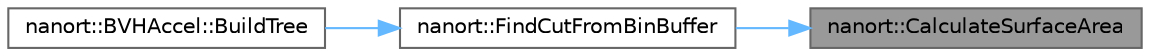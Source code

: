 digraph "nanort::CalculateSurfaceArea"
{
 // LATEX_PDF_SIZE
  bgcolor="transparent";
  edge [fontname=Helvetica,fontsize=10,labelfontname=Helvetica,labelfontsize=10];
  node [fontname=Helvetica,fontsize=10,shape=box,height=0.2,width=0.4];
  rankdir="RL";
  Node1 [label="nanort::CalculateSurfaceArea",height=0.2,width=0.4,color="gray40", fillcolor="grey60", style="filled", fontcolor="black",tooltip=" "];
  Node1 -> Node2 [dir="back",color="steelblue1",style="solid"];
  Node2 [label="nanort::FindCutFromBinBuffer",height=0.2,width=0.4,color="grey40", fillcolor="white", style="filled",URL="$a00474.html#ac281b6ed7e50b406666a6e67e9547b7e",tooltip=" "];
  Node2 -> Node3 [dir="back",color="steelblue1",style="solid"];
  Node3 [label="nanort::BVHAccel::BuildTree",height=0.2,width=0.4,color="grey40", fillcolor="white", style="filled",URL="$a01483.html#ae0e4bf0fab331dbacf469a3e991132e5",tooltip="Builds BVH tree recursively."];
}
